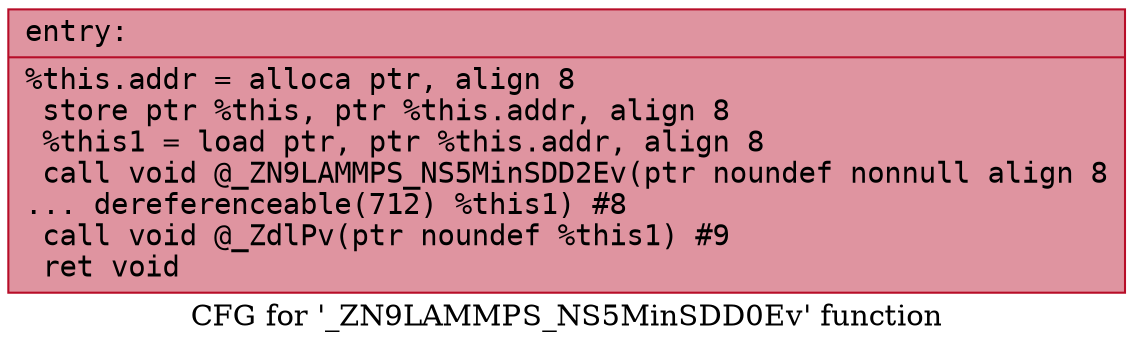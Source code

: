 digraph "CFG for '_ZN9LAMMPS_NS5MinSDD0Ev' function" {
	label="CFG for '_ZN9LAMMPS_NS5MinSDD0Ev' function";

	Node0x55c4357bea40 [shape=record,color="#b70d28ff", style=filled, fillcolor="#b70d2870" fontname="Courier",label="{entry:\l|  %this.addr = alloca ptr, align 8\l  store ptr %this, ptr %this.addr, align 8\l  %this1 = load ptr, ptr %this.addr, align 8\l  call void @_ZN9LAMMPS_NS5MinSDD2Ev(ptr noundef nonnull align 8\l... dereferenceable(712) %this1) #8\l  call void @_ZdlPv(ptr noundef %this1) #9\l  ret void\l}"];
}

